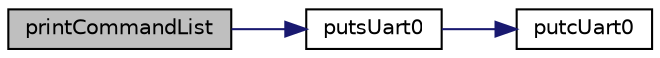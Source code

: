 digraph "printCommandList"
{
 // LATEX_PDF_SIZE
  edge [fontname="Helvetica",fontsize="10",labelfontname="Helvetica",labelfontsize="10"];
  node [fontname="Helvetica",fontsize="10",shape=record];
  rankdir="LR";
  Node61 [label="printCommandList",height=0.2,width=0.4,color="black", fillcolor="grey75", style="filled", fontcolor="black",tooltip="printCommandList()"];
  Node61 -> Node62 [color="midnightblue",fontsize="10",style="solid",fontname="Helvetica"];
  Node62 [label="putsUart0",height=0.2,width=0.4,color="black", fillcolor="white", style="filled",URL="$satej__matthew_8c.html#af4adb618930ee1a928705aec083cf726",tooltip="putsUart0(char* str)"];
  Node62 -> Node63 [color="midnightblue",fontsize="10",style="solid",fontname="Helvetica"];
  Node63 [label="putcUart0",height=0.2,width=0.4,color="black", fillcolor="white", style="filled",URL="$satej__matthew_8c.html#a27ebab6950bfb65d641dd04feb03906f",tooltip="putcUart0(char c)"];
}
